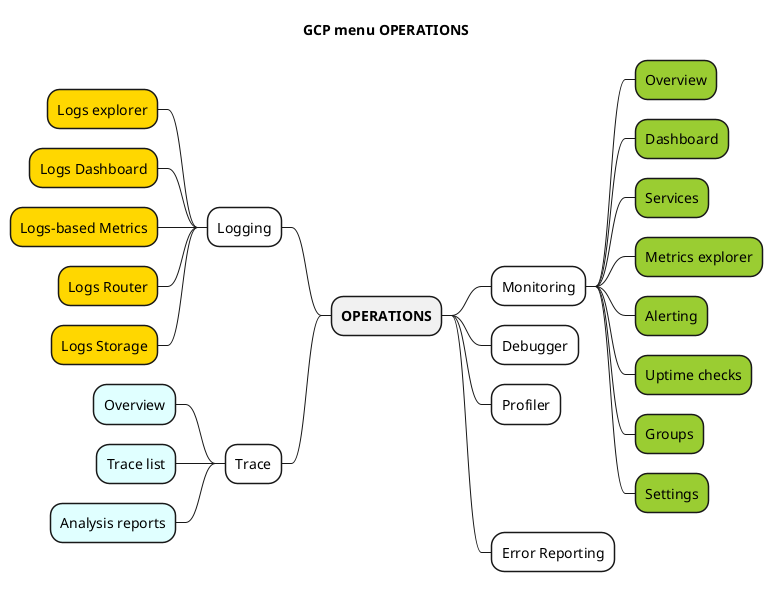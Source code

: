 @startmindmap
title GCP menu OPERATIONS

* **OPERATIONS**
**[#White] Monitoring
***[#YellowGreen] Overview
***[#YellowGreen] Dashboard
***[#YellowGreen] Services
***[#YellowGreen] Metrics explorer
***[#YellowGreen] Alerting
***[#YellowGreen] Uptime checks
***[#YellowGreen] Groups
***[#YellowGreen] Settings

**[#White] Debugger

--[#White] Logging
---[#Gold] Logs explorer
---[#Gold] Logs Dashboard
---[#Gold] Logs-based Metrics
---[#Gold] Logs Router
---[#Gold] Logs Storage

**[#White] Profiler

--[#White] Trace
---[#LightCyan] Overview
---[#LightCyan] Trace list
---[#LightCyan] Analysis reports

**[#White] Error Reporting



@endmindmap